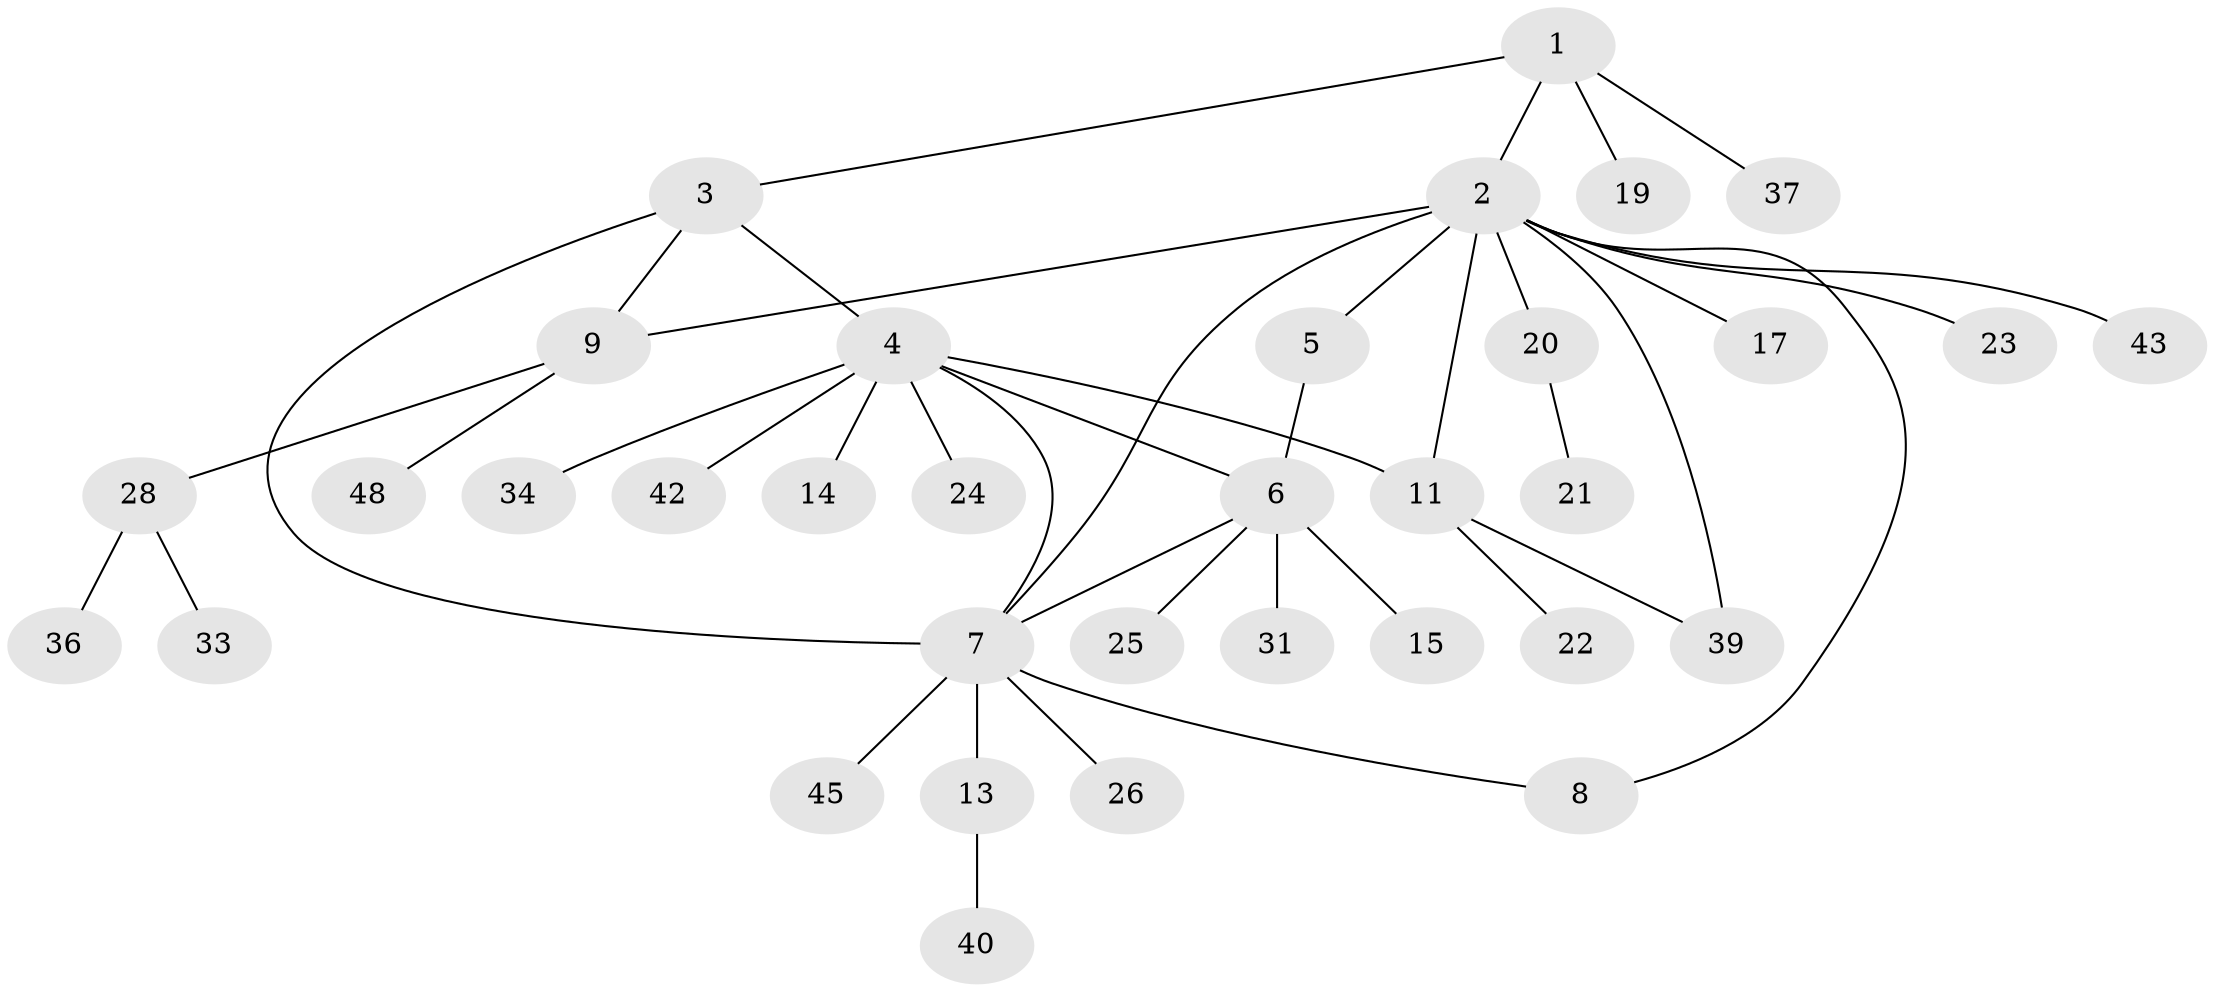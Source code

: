 // original degree distribution, {5: 0.0625, 8: 0.0625, 4: 0.0625, 3: 0.041666666666666664, 2: 0.2708333333333333, 6: 0.020833333333333332, 1: 0.4791666666666667}
// Generated by graph-tools (version 1.1) at 2025/11/02/27/25 16:11:34]
// undirected, 34 vertices, 41 edges
graph export_dot {
graph [start="1"]
  node [color=gray90,style=filled];
  1 [super="+46"];
  2 [super="+10"];
  3 [super="+38"];
  4 [super="+18"];
  5;
  6 [super="+12"];
  7 [super="+35"];
  8;
  9 [super="+44"];
  11 [super="+32"];
  13 [super="+16"];
  14 [super="+29"];
  15;
  17;
  19;
  20;
  21 [super="+41"];
  22;
  23;
  24;
  25 [super="+27"];
  26;
  28 [super="+30"];
  31;
  33;
  34;
  36;
  37 [super="+47"];
  39;
  40;
  42;
  43;
  45;
  48;
  1 -- 2;
  1 -- 3;
  1 -- 19;
  1 -- 37;
  2 -- 5 [weight=2];
  2 -- 8;
  2 -- 11;
  2 -- 20;
  2 -- 23;
  2 -- 39;
  2 -- 17;
  2 -- 7;
  2 -- 9;
  2 -- 43;
  3 -- 4;
  3 -- 9;
  3 -- 7;
  4 -- 6;
  4 -- 7;
  4 -- 11;
  4 -- 14;
  4 -- 24;
  4 -- 42;
  4 -- 34;
  5 -- 6;
  6 -- 7;
  6 -- 31;
  6 -- 25;
  6 -- 15;
  7 -- 8;
  7 -- 13;
  7 -- 26;
  7 -- 45;
  9 -- 28;
  9 -- 48;
  11 -- 22;
  11 -- 39;
  13 -- 40;
  20 -- 21;
  28 -- 33;
  28 -- 36;
}
